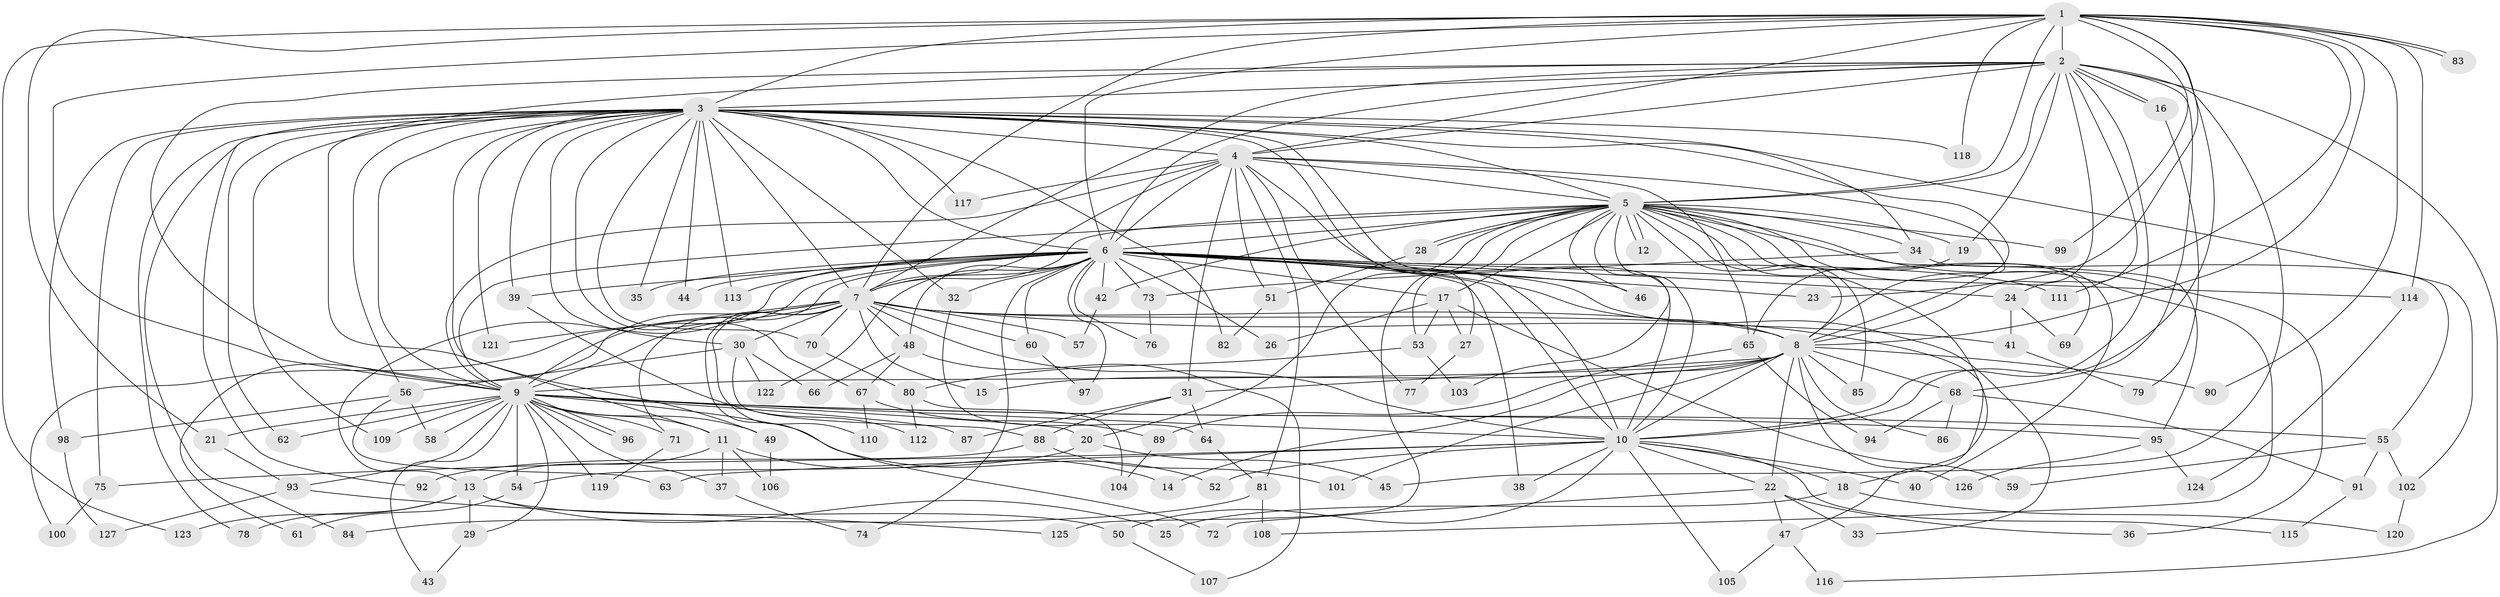 // Generated by graph-tools (version 1.1) at 2025/11/02/27/25 16:11:06]
// undirected, 127 vertices, 279 edges
graph export_dot {
graph [start="1"]
  node [color=gray90,style=filled];
  1;
  2;
  3;
  4;
  5;
  6;
  7;
  8;
  9;
  10;
  11;
  12;
  13;
  14;
  15;
  16;
  17;
  18;
  19;
  20;
  21;
  22;
  23;
  24;
  25;
  26;
  27;
  28;
  29;
  30;
  31;
  32;
  33;
  34;
  35;
  36;
  37;
  38;
  39;
  40;
  41;
  42;
  43;
  44;
  45;
  46;
  47;
  48;
  49;
  50;
  51;
  52;
  53;
  54;
  55;
  56;
  57;
  58;
  59;
  60;
  61;
  62;
  63;
  64;
  65;
  66;
  67;
  68;
  69;
  70;
  71;
  72;
  73;
  74;
  75;
  76;
  77;
  78;
  79;
  80;
  81;
  82;
  83;
  84;
  85;
  86;
  87;
  88;
  89;
  90;
  91;
  92;
  93;
  94;
  95;
  96;
  97;
  98;
  99;
  100;
  101;
  102;
  103;
  104;
  105;
  106;
  107;
  108;
  109;
  110;
  111;
  112;
  113;
  114;
  115;
  116;
  117;
  118;
  119;
  120;
  121;
  122;
  123;
  124;
  125;
  126;
  127;
  1 -- 2;
  1 -- 3;
  1 -- 4;
  1 -- 5;
  1 -- 6;
  1 -- 7;
  1 -- 8;
  1 -- 9;
  1 -- 10;
  1 -- 21;
  1 -- 23;
  1 -- 83;
  1 -- 83;
  1 -- 90;
  1 -- 99;
  1 -- 111;
  1 -- 114;
  1 -- 118;
  1 -- 123;
  2 -- 3;
  2 -- 4;
  2 -- 5;
  2 -- 6;
  2 -- 7;
  2 -- 8;
  2 -- 9;
  2 -- 10;
  2 -- 16;
  2 -- 16;
  2 -- 19;
  2 -- 24;
  2 -- 45;
  2 -- 49;
  2 -- 68;
  2 -- 116;
  3 -- 4;
  3 -- 5;
  3 -- 6;
  3 -- 7;
  3 -- 8;
  3 -- 9;
  3 -- 10;
  3 -- 11;
  3 -- 27;
  3 -- 30;
  3 -- 32;
  3 -- 34;
  3 -- 35;
  3 -- 39;
  3 -- 44;
  3 -- 56;
  3 -- 62;
  3 -- 67;
  3 -- 70;
  3 -- 75;
  3 -- 78;
  3 -- 82;
  3 -- 84;
  3 -- 92;
  3 -- 98;
  3 -- 102;
  3 -- 109;
  3 -- 113;
  3 -- 117;
  3 -- 118;
  3 -- 121;
  4 -- 5;
  4 -- 6;
  4 -- 7;
  4 -- 8;
  4 -- 9;
  4 -- 10;
  4 -- 31;
  4 -- 51;
  4 -- 65;
  4 -- 77;
  4 -- 81;
  4 -- 117;
  5 -- 6;
  5 -- 7;
  5 -- 8;
  5 -- 9;
  5 -- 10;
  5 -- 12;
  5 -- 12;
  5 -- 17;
  5 -- 18;
  5 -- 19;
  5 -- 20;
  5 -- 28;
  5 -- 28;
  5 -- 34;
  5 -- 36;
  5 -- 40;
  5 -- 42;
  5 -- 46;
  5 -- 53;
  5 -- 69;
  5 -- 85;
  5 -- 95;
  5 -- 99;
  5 -- 103;
  5 -- 108;
  5 -- 125;
  6 -- 7;
  6 -- 8;
  6 -- 9;
  6 -- 10;
  6 -- 13;
  6 -- 17;
  6 -- 23;
  6 -- 24;
  6 -- 26;
  6 -- 32;
  6 -- 33;
  6 -- 35;
  6 -- 38;
  6 -- 39;
  6 -- 42;
  6 -- 44;
  6 -- 46;
  6 -- 48;
  6 -- 60;
  6 -- 71;
  6 -- 73;
  6 -- 74;
  6 -- 76;
  6 -- 97;
  6 -- 111;
  6 -- 113;
  6 -- 114;
  6 -- 122;
  7 -- 8;
  7 -- 9;
  7 -- 10;
  7 -- 15;
  7 -- 30;
  7 -- 41;
  7 -- 47;
  7 -- 48;
  7 -- 57;
  7 -- 60;
  7 -- 61;
  7 -- 70;
  7 -- 72;
  7 -- 100;
  7 -- 110;
  7 -- 121;
  8 -- 9;
  8 -- 10;
  8 -- 14;
  8 -- 15;
  8 -- 22;
  8 -- 31;
  8 -- 68;
  8 -- 85;
  8 -- 86;
  8 -- 90;
  8 -- 101;
  8 -- 126;
  9 -- 10;
  9 -- 11;
  9 -- 20;
  9 -- 21;
  9 -- 29;
  9 -- 37;
  9 -- 43;
  9 -- 49;
  9 -- 52;
  9 -- 54;
  9 -- 55;
  9 -- 58;
  9 -- 62;
  9 -- 71;
  9 -- 87;
  9 -- 93;
  9 -- 95;
  9 -- 96;
  9 -- 96;
  9 -- 109;
  9 -- 119;
  10 -- 18;
  10 -- 22;
  10 -- 38;
  10 -- 40;
  10 -- 50;
  10 -- 52;
  10 -- 63;
  10 -- 75;
  10 -- 105;
  10 -- 115;
  11 -- 13;
  11 -- 14;
  11 -- 37;
  11 -- 106;
  13 -- 25;
  13 -- 29;
  13 -- 50;
  13 -- 78;
  13 -- 123;
  16 -- 79;
  17 -- 26;
  17 -- 27;
  17 -- 53;
  17 -- 59;
  18 -- 25;
  18 -- 120;
  19 -- 65;
  20 -- 45;
  20 -- 54;
  21 -- 93;
  22 -- 33;
  22 -- 36;
  22 -- 47;
  22 -- 72;
  24 -- 41;
  24 -- 69;
  27 -- 77;
  28 -- 51;
  29 -- 43;
  30 -- 56;
  30 -- 66;
  30 -- 88;
  30 -- 122;
  31 -- 64;
  31 -- 87;
  31 -- 88;
  32 -- 64;
  34 -- 55;
  34 -- 73;
  37 -- 74;
  39 -- 112;
  41 -- 79;
  42 -- 57;
  47 -- 105;
  47 -- 116;
  48 -- 66;
  48 -- 67;
  48 -- 107;
  49 -- 106;
  50 -- 107;
  51 -- 82;
  53 -- 80;
  53 -- 103;
  54 -- 61;
  55 -- 59;
  55 -- 91;
  55 -- 102;
  56 -- 58;
  56 -- 63;
  56 -- 98;
  60 -- 97;
  64 -- 81;
  65 -- 89;
  65 -- 94;
  67 -- 89;
  67 -- 110;
  68 -- 86;
  68 -- 91;
  68 -- 94;
  70 -- 80;
  71 -- 119;
  73 -- 76;
  75 -- 100;
  80 -- 104;
  80 -- 112;
  81 -- 84;
  81 -- 108;
  88 -- 92;
  88 -- 101;
  89 -- 104;
  91 -- 115;
  93 -- 125;
  93 -- 127;
  95 -- 124;
  95 -- 126;
  98 -- 127;
  102 -- 120;
  114 -- 124;
}
